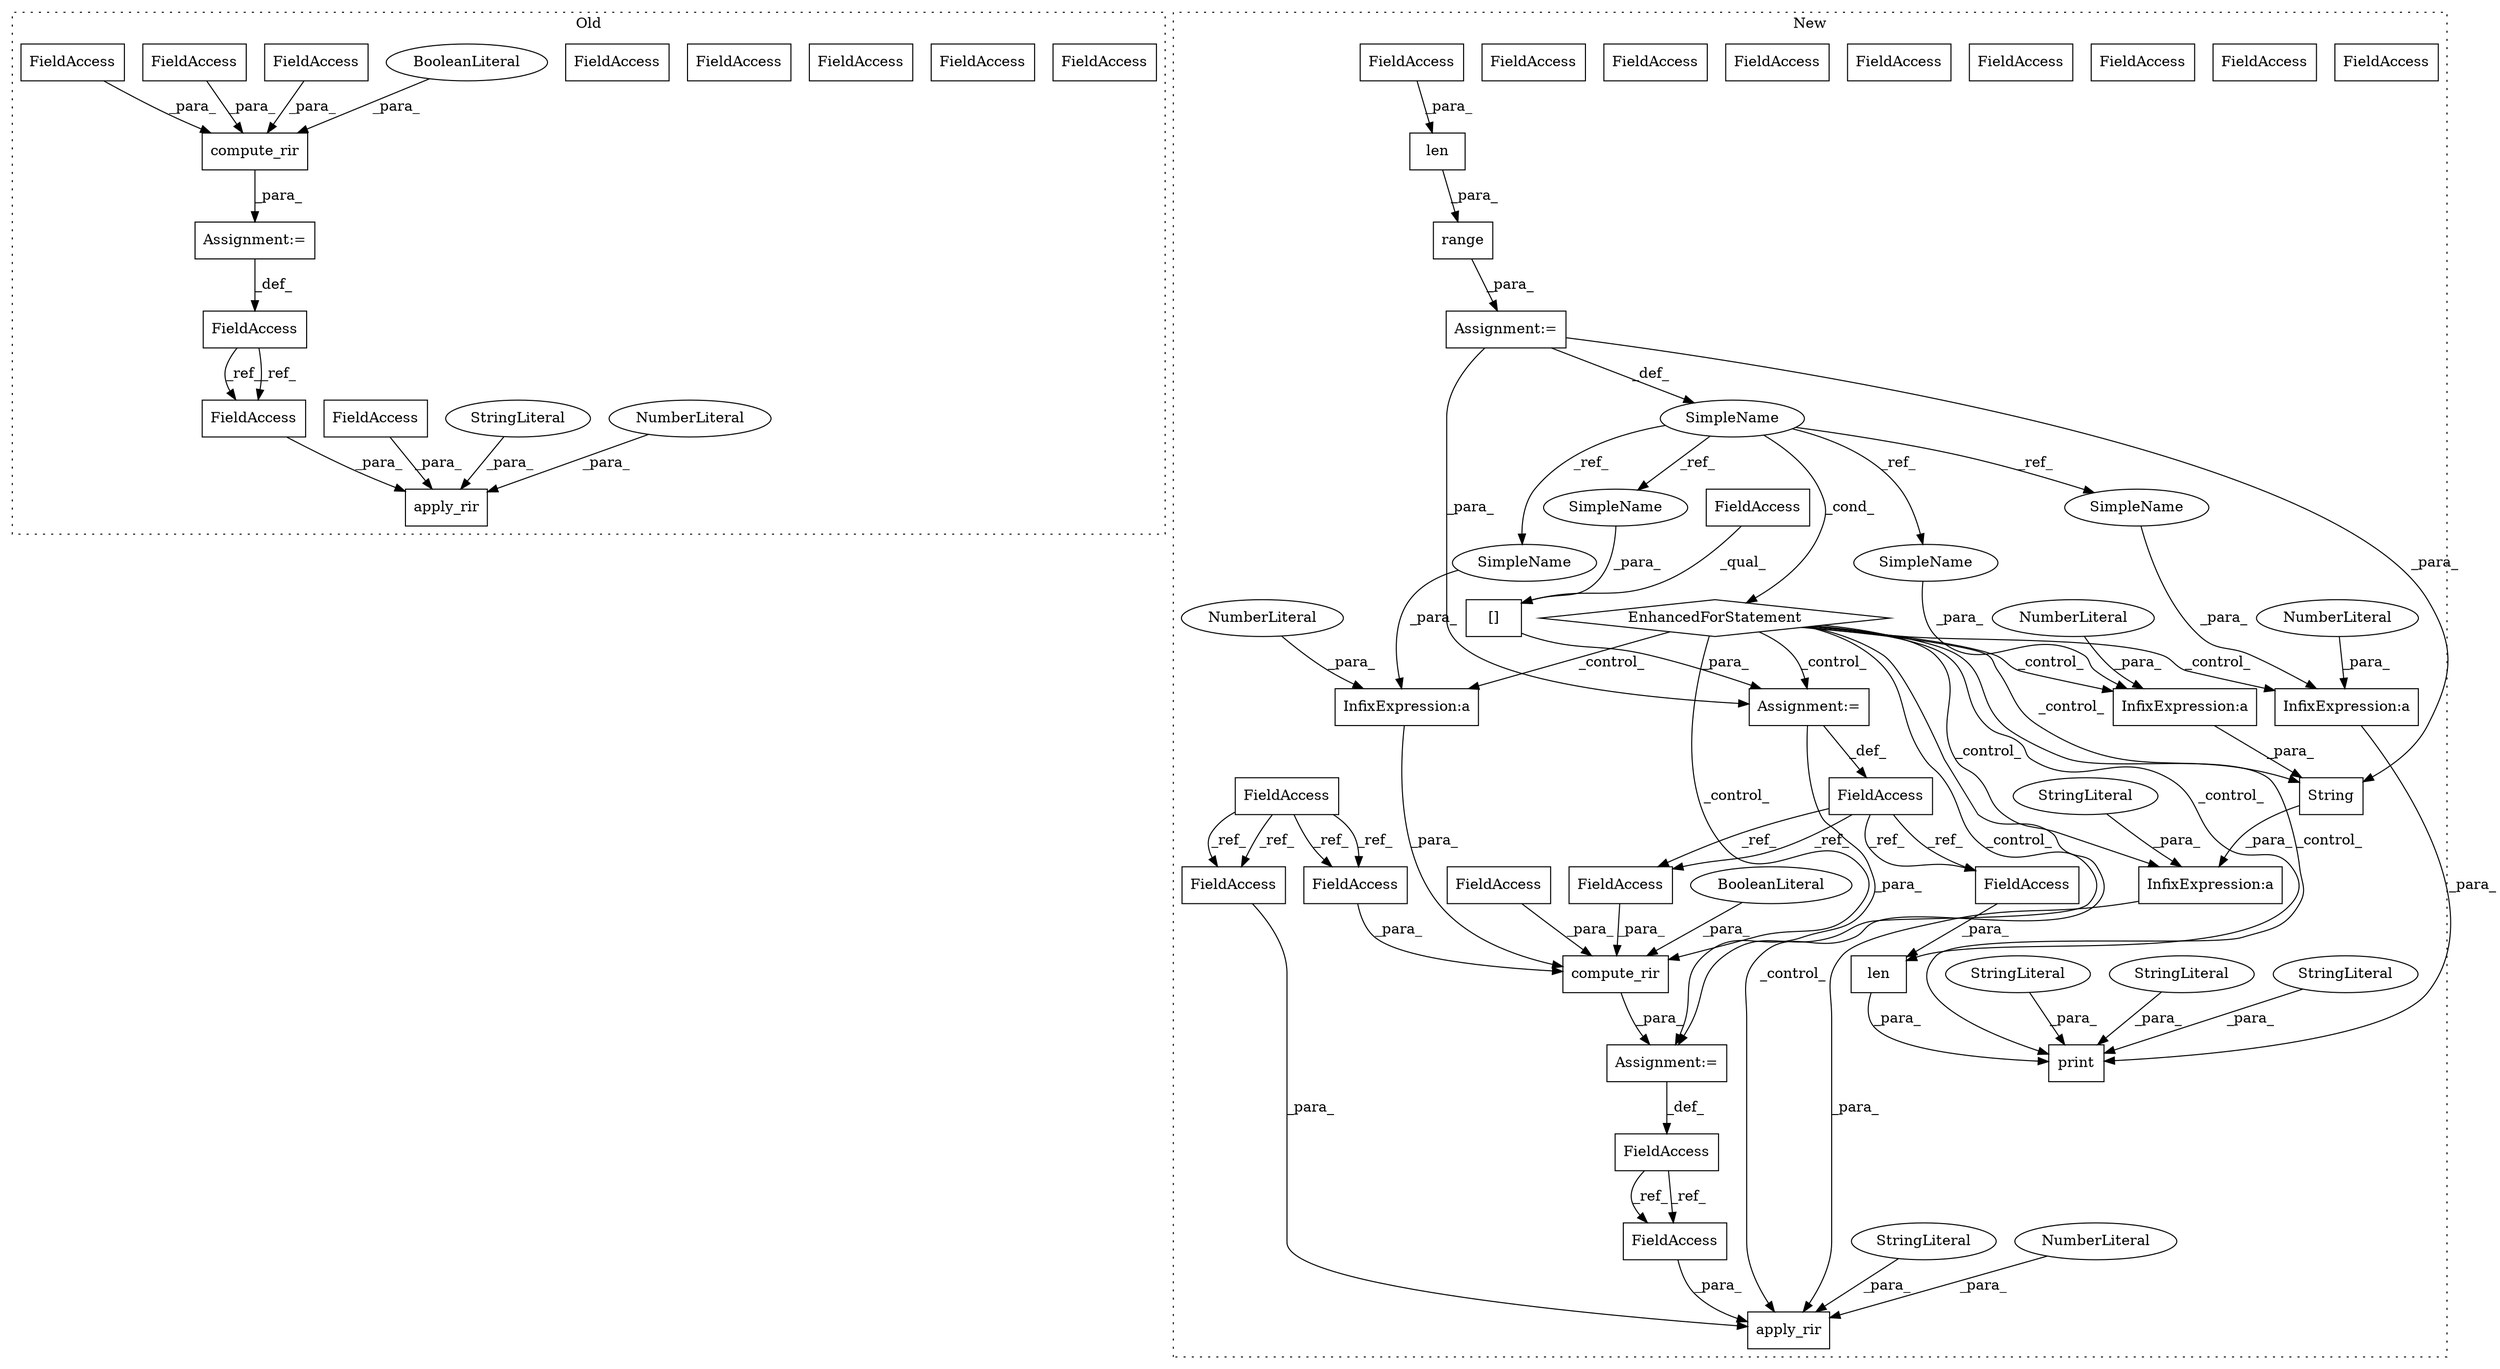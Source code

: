 digraph G {
subgraph cluster0 {
1 [label="compute_rir" a="32" s="4801,4835" l="12,1" shape="box"];
11 [label="apply_rir" a="32" s="4844,4877" l="10,1" shape="box"];
12 [label="NumberLiteral" a="34" s="4876" l="1" shape="ellipse"];
17 [label="FieldAccess" a="22" s="4797" l="3" shape="box"];
24 [label="FieldAccess" a="22" s="4854" l="3" shape="box"];
26 [label="FieldAccess" a="22" s="4817" l="10" shape="box"];
27 [label="FieldAccess" a="22" s="4813" l="3" shape="box"];
29 [label="FieldAccess" a="22" s="4828" l="2" shape="box"];
32 [label="FieldAccess" a="22" s="4873" l="2" shape="box"];
35 [label="BooleanLiteral" a="9" s="4831" l="4" shape="ellipse"];
42 [label="Assignment:=" a="7" s="4800" l="1" shape="box"];
49 [label="StringLiteral" a="45" s="4858" l="14" shape="ellipse"];
57 [label="FieldAccess" a="22" s="4828" l="2" shape="box"];
58 [label="FieldAccess" a="22" s="4873" l="2" shape="box"];
59 [label="FieldAccess" a="22" s="4817" l="10" shape="box"];
60 [label="FieldAccess" a="22" s="4813" l="3" shape="box"];
64 [label="FieldAccess" a="22" s="4854" l="3" shape="box"];
label = "Old";
style="dotted";
}
subgraph cluster1 {
2 [label="compute_rir" a="32" s="5328,5372" l="12,1" shape="box"];
3 [label="EnhancedForStatement" a="70" s="5119,5199" l="57,2" shape="diamond"];
4 [label="InfixExpression:a" a="27" s="5363" l="3" shape="box"];
5 [label="InfixExpression:a" a="27" s="5263" l="3" shape="box"];
6 [label="InfixExpression:a" a="27" s="5426" l="3" shape="box"];
7 [label="InfixExpression:a" a="27" s="5437" l="3" shape="box"];
8 [label="NumberLiteral" a="34" s="5440" l="1" shape="ellipse"];
9 [label="NumberLiteral" a="34" s="5366" l="1" shape="ellipse"];
10 [label="NumberLiteral" a="34" s="5266" l="1" shape="ellipse"];
13 [label="apply_rir" a="32" s="5383,5442" l="10,1" shape="box"];
14 [label="NumberLiteral" a="34" s="5415" l="1" shape="ellipse"];
15 [label="print" a="32" s="5235,5313" l="6,1" shape="box"];
16 [label="len" a="32" s="5273,5284" l="4,1" shape="box"];
18 [label="FieldAccess" a="22" s="5211" l="7" shape="box"];
19 [label="len" a="32" s="5190,5197" l="4,1" shape="box"];
20 [label="[]" a="2" s="5219,5224" l="4,1" shape="box"];
21 [label="FieldAccess" a="22" s="5277" l="7" shape="box"];
22 [label="FieldAccess" a="22" s="5393" l="3" shape="box"];
23 [label="FieldAccess" a="22" s="5324" l="3" shape="box"];
25 [label="FieldAccess" a="22" s="5194" l="3" shape="box"];
28 [label="FieldAccess" a="22" s="5348" l="10" shape="box"];
30 [label="FieldAccess" a="22" s="5219" l="3" shape="box"];
31 [label="FieldAccess" a="22" s="5359" l="2" shape="box"];
33 [label="FieldAccess" a="22" s="5340" l="7" shape="box"];
34 [label="FieldAccess" a="22" s="5412" l="2" shape="box"];
36 [label="range" a="32" s="5184,5198" l="6,1" shape="box"];
37 [label="BooleanLiteral" a="9" s="5368" l="4" shape="ellipse"];
38 [label="SimpleName" a="42" s="5180" l="1" shape="ellipse"];
39 [label="String" a="32" s="5429,5441" l="7,1" shape="box"];
40 [label="StringLiteral" a="45" s="5241" l="20" shape="ellipse"];
41 [label="Assignment:=" a="7" s="5327" l="1" shape="box"];
43 [label="StringLiteral" a="45" s="5286" l="27" shape="ellipse"];
44 [label="Assignment:=" a="7" s="5218" l="1" shape="box"];
45 [label="StringLiteral" a="45" s="5417" l="9" shape="ellipse"];
46 [label="StringLiteral" a="45" s="5397" l="14" shape="ellipse"];
47 [label="Assignment:=" a="7" s="5119,5199" l="57,2" shape="box"];
48 [label="StringLiteral" a="45" s="5268" l="4" shape="ellipse"];
50 [label="FieldAccess" a="22" s="4680" l="2" shape="box"];
51 [label="FieldAccess" a="22" s="5412" l="2" shape="box"];
52 [label="FieldAccess" a="22" s="5359" l="2" shape="box"];
53 [label="SimpleName" a="42" s="5436" l="1" shape="ellipse"];
54 [label="SimpleName" a="42" s="5362" l="1" shape="ellipse"];
55 [label="SimpleName" a="42" s="5262" l="1" shape="ellipse"];
56 [label="SimpleName" a="42" s="5223" l="1" shape="ellipse"];
61 [label="FieldAccess" a="22" s="5348" l="10" shape="box"];
62 [label="FieldAccess" a="22" s="5277" l="7" shape="box"];
63 [label="FieldAccess" a="22" s="5340" l="7" shape="box"];
65 [label="FieldAccess" a="22" s="5393" l="3" shape="box"];
66 [label="FieldAccess" a="22" s="5194" l="3" shape="box"];
67 [label="FieldAccess" a="22" s="5219" l="3" shape="box"];
label = "New";
style="dotted";
}
1 -> 42 [label="_para_"];
2 -> 41 [label="_para_"];
3 -> 13 [label="_control_"];
3 -> 15 [label="_control_"];
3 -> 5 [label="_control_"];
3 -> 41 [label="_control_"];
3 -> 16 [label="_control_"];
3 -> 4 [label="_control_"];
3 -> 2 [label="_control_"];
3 -> 6 [label="_control_"];
3 -> 7 [label="_control_"];
3 -> 39 [label="_control_"];
3 -> 44 [label="_control_"];
4 -> 2 [label="_para_"];
5 -> 15 [label="_para_"];
6 -> 13 [label="_para_"];
7 -> 39 [label="_para_"];
8 -> 7 [label="_para_"];
9 -> 4 [label="_para_"];
10 -> 5 [label="_para_"];
12 -> 11 [label="_para_"];
14 -> 13 [label="_para_"];
16 -> 15 [label="_para_"];
17 -> 64 [label="_ref_"];
17 -> 64 [label="_ref_"];
18 -> 62 [label="_ref_"];
18 -> 63 [label="_ref_"];
18 -> 62 [label="_ref_"];
18 -> 63 [label="_ref_"];
19 -> 36 [label="_para_"];
20 -> 44 [label="_para_"];
23 -> 65 [label="_ref_"];
23 -> 65 [label="_ref_"];
35 -> 1 [label="_para_"];
36 -> 47 [label="_para_"];
37 -> 2 [label="_para_"];
38 -> 53 [label="_ref_"];
38 -> 54 [label="_ref_"];
38 -> 56 [label="_ref_"];
38 -> 3 [label="_cond_"];
38 -> 55 [label="_ref_"];
39 -> 6 [label="_para_"];
40 -> 15 [label="_para_"];
41 -> 23 [label="_def_"];
42 -> 17 [label="_def_"];
43 -> 15 [label="_para_"];
44 -> 41 [label="_para_"];
44 -> 18 [label="_def_"];
45 -> 6 [label="_para_"];
46 -> 13 [label="_para_"];
47 -> 39 [label="_para_"];
47 -> 38 [label="_def_"];
47 -> 44 [label="_para_"];
48 -> 15 [label="_para_"];
49 -> 11 [label="_para_"];
50 -> 52 [label="_ref_"];
50 -> 51 [label="_ref_"];
50 -> 51 [label="_ref_"];
50 -> 52 [label="_ref_"];
51 -> 13 [label="_para_"];
52 -> 2 [label="_para_"];
53 -> 7 [label="_para_"];
54 -> 4 [label="_para_"];
55 -> 5 [label="_para_"];
56 -> 20 [label="_para_"];
57 -> 1 [label="_para_"];
58 -> 11 [label="_para_"];
59 -> 1 [label="_para_"];
60 -> 1 [label="_para_"];
61 -> 2 [label="_para_"];
62 -> 16 [label="_para_"];
63 -> 2 [label="_para_"];
64 -> 11 [label="_para_"];
65 -> 13 [label="_para_"];
66 -> 19 [label="_para_"];
67 -> 20 [label="_qual_"];
}